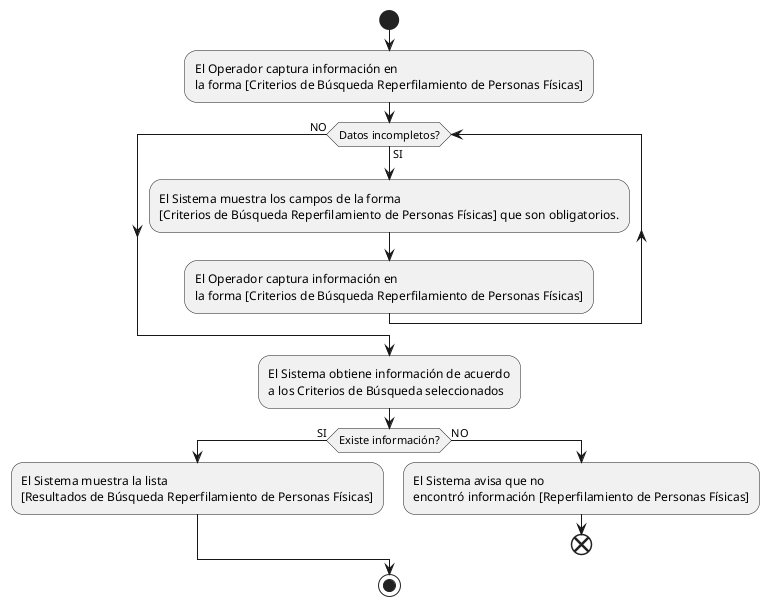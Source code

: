 @startuml
start
:El Operador captura información en 
la forma [Criterios de Búsqueda Reperfilamiento de Personas Físicas];
while (Datos incompletos?) is (SI)  
	:El Sistema muestra los campos de la forma 
	[Criterios de Búsqueda Reperfilamiento de Personas Físicas] que son obligatorios.;  
	:El Operador captura información en 
	la forma [Criterios de Búsqueda Reperfilamiento de Personas Físicas];
endwhile (NO) 
	:El Sistema obtiene información de acuerdo 
	a los Criterios de Búsqueda seleccionados;
	if (Existe información?) then (SI)    
		:El Sistema muestra la lista 
		[Resultados de Búsqueda Reperfilamiento de Personas Físicas];
	else (NO)    
		:El Sistema avisa que no 
		encontró información [Reperfilamiento de Personas Físicas];		  
		end  
	endif
stop
@enduml

